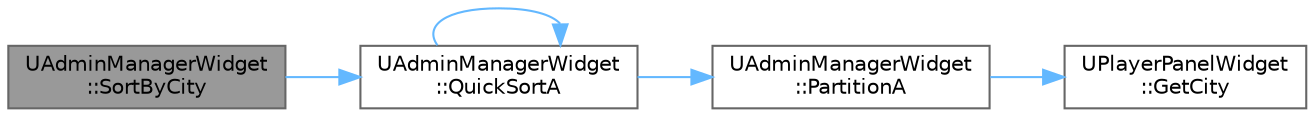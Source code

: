 digraph "UAdminManagerWidget::SortByCity"
{
 // LATEX_PDF_SIZE
  bgcolor="transparent";
  edge [fontname=Helvetica,fontsize=10,labelfontname=Helvetica,labelfontsize=10];
  node [fontname=Helvetica,fontsize=10,shape=box,height=0.2,width=0.4];
  rankdir="LR";
  Node1 [id="Node000001",label="UAdminManagerWidget\l::SortByCity",height=0.2,width=0.4,color="gray40", fillcolor="grey60", style="filled", fontcolor="black",tooltip=" "];
  Node1 -> Node2 [id="edge5_Node000001_Node000002",color="steelblue1",style="solid",tooltip=" "];
  Node2 [id="Node000002",label="UAdminManagerWidget\l::QuickSortA",height=0.2,width=0.4,color="grey40", fillcolor="white", style="filled",URL="$class_u_admin_manager_widget.html#ab630c2c7a96cc4ce3c37435894eb6e28",tooltip=" "];
  Node2 -> Node3 [id="edge6_Node000002_Node000003",color="steelblue1",style="solid",tooltip=" "];
  Node3 [id="Node000003",label="UAdminManagerWidget\l::PartitionA",height=0.2,width=0.4,color="grey40", fillcolor="white", style="filled",URL="$class_u_admin_manager_widget.html#a6fbca0ef950f561ed020e93b5cc4485e",tooltip=" "];
  Node3 -> Node4 [id="edge7_Node000003_Node000004",color="steelblue1",style="solid",tooltip=" "];
  Node4 [id="Node000004",label="UPlayerPanelWidget\l::GetCity",height=0.2,width=0.4,color="grey40", fillcolor="white", style="filled",URL="$class_u_player_panel_widget.html#ac77d20725be30ed37a86539de1af1027",tooltip=" "];
  Node2 -> Node2 [id="edge8_Node000002_Node000002",color="steelblue1",style="solid",tooltip=" "];
}
